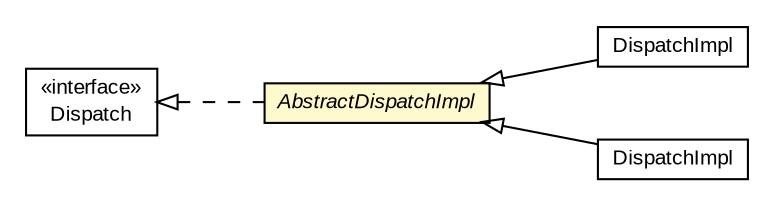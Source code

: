 #!/usr/local/bin/dot
#
# Class diagram 
# Generated by UMLGraph version R5_6-24-gf6e263 (http://www.umlgraph.org/)
#

digraph G {
	edge [fontname="arial",fontsize=10,labelfontname="arial",labelfontsize=10];
	node [fontname="arial",fontsize=10,shape=plaintext];
	nodesep=0.25;
	ranksep=0.5;
	rankdir=LR;
	// com.gwtplatform.dispatch.rpc.server.Dispatch
	c93001 [label=<<table title="com.gwtplatform.dispatch.rpc.server.Dispatch" border="0" cellborder="1" cellspacing="0" cellpadding="2" port="p" href="./Dispatch.html">
		<tr><td><table border="0" cellspacing="0" cellpadding="1">
<tr><td align="center" balign="center"> &#171;interface&#187; </td></tr>
<tr><td align="center" balign="center"> Dispatch </td></tr>
		</table></td></tr>
		</table>>, URL="./Dispatch.html", fontname="arial", fontcolor="black", fontsize=10.0];
	// com.gwtplatform.dispatch.rpc.server.AbstractDispatchImpl
	c93005 [label=<<table title="com.gwtplatform.dispatch.rpc.server.AbstractDispatchImpl" border="0" cellborder="1" cellspacing="0" cellpadding="2" port="p" bgcolor="lemonChiffon" href="./AbstractDispatchImpl.html">
		<tr><td><table border="0" cellspacing="0" cellpadding="1">
<tr><td align="center" balign="center"><font face="arial italic"> AbstractDispatchImpl </font></td></tr>
		</table></td></tr>
		</table>>, URL="./AbstractDispatchImpl.html", fontname="arial", fontcolor="black", fontsize=10.0];
	// com.gwtplatform.dispatch.rpc.server.guice.DispatchImpl
	c93291 [label=<<table title="com.gwtplatform.dispatch.rpc.server.guice.DispatchImpl" border="0" cellborder="1" cellspacing="0" cellpadding="2" port="p" href="./guice/DispatchImpl.html">
		<tr><td><table border="0" cellspacing="0" cellpadding="1">
<tr><td align="center" balign="center"> DispatchImpl </td></tr>
		</table></td></tr>
		</table>>, URL="./guice/DispatchImpl.html", fontname="arial", fontcolor="black", fontsize=10.0];
	// com.gwtplatform.dispatch.rpc.server.spring.DispatchImpl
	c93321 [label=<<table title="com.gwtplatform.dispatch.rpc.server.spring.DispatchImpl" border="0" cellborder="1" cellspacing="0" cellpadding="2" port="p" href="./spring/DispatchImpl.html">
		<tr><td><table border="0" cellspacing="0" cellpadding="1">
<tr><td align="center" balign="center"> DispatchImpl </td></tr>
		</table></td></tr>
		</table>>, URL="./spring/DispatchImpl.html", fontname="arial", fontcolor="black", fontsize=10.0];
	//com.gwtplatform.dispatch.rpc.server.AbstractDispatchImpl implements com.gwtplatform.dispatch.rpc.server.Dispatch
	c93001:p -> c93005:p [dir=back,arrowtail=empty,style=dashed];
	//com.gwtplatform.dispatch.rpc.server.guice.DispatchImpl extends com.gwtplatform.dispatch.rpc.server.AbstractDispatchImpl
	c93005:p -> c93291:p [dir=back,arrowtail=empty];
	//com.gwtplatform.dispatch.rpc.server.spring.DispatchImpl extends com.gwtplatform.dispatch.rpc.server.AbstractDispatchImpl
	c93005:p -> c93321:p [dir=back,arrowtail=empty];
}

